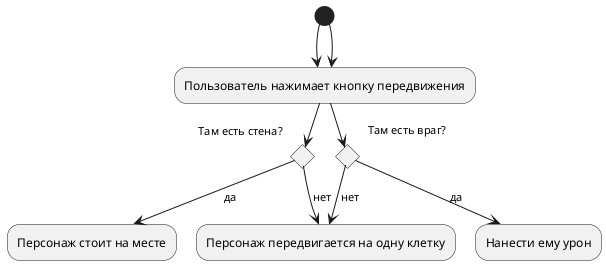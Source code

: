 @startuml
(*) --> "Пользователь нажимает кнопку передвижения"
if "Там есть стена?" then
  -->[да] "Персонаж стоит на месте"
else
  -->[нет] "Персонаж передвигается на одну клетку"
(*) --> "Пользователь нажимает кнопку передвижения"
if "Там есть враг?" then
  -->[да] "Нанести ему урон"
else
  -->[нет] "Персонаж передвигается на одну клетку"
endif
endif
@enduml

